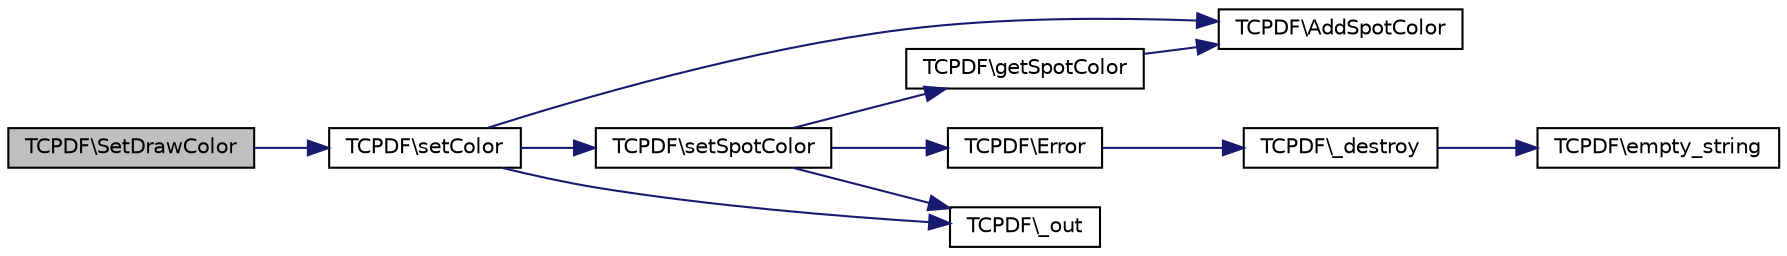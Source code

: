digraph G
{
  edge [fontname="Helvetica",fontsize="10",labelfontname="Helvetica",labelfontsize="10"];
  node [fontname="Helvetica",fontsize="10",shape=record];
  rankdir="LR";
  Node1 [label="TCPDF\\SetDrawColor",height=0.2,width=0.4,color="black", fillcolor="grey75", style="filled" fontcolor="black"];
  Node1 -> Node2 [color="midnightblue",fontsize="10",style="solid",fontname="Helvetica"];
  Node2 [label="TCPDF\\setColor",height=0.2,width=0.4,color="black", fillcolor="white", style="filled",URL="$classTCPDF.html#a8b80c7e5aae2bc717b469eda5ee755fd",tooltip="Defines the color used by the specified type (&#39;draw&#39;, &#39;fill&#39;, &#39;text&#39;)."];
  Node2 -> Node3 [color="midnightblue",fontsize="10",style="solid",fontname="Helvetica"];
  Node3 [label="TCPDF\\AddSpotColor",height=0.2,width=0.4,color="black", fillcolor="white", style="filled",URL="$classTCPDF.html#a082e1feab2282c76f5b7e2eaafc6f457",tooltip="Defines a new spot color."];
  Node2 -> Node4 [color="midnightblue",fontsize="10",style="solid",fontname="Helvetica"];
  Node4 [label="TCPDF\\setSpotColor",height=0.2,width=0.4,color="black", fillcolor="white", style="filled",URL="$classTCPDF.html#af8af438c6e81b9794dc8d37c8f602aaf",tooltip="Set the spot color for the specified type (&#39;draw&#39;, &#39;fill&#39;, &#39;text&#39;)."];
  Node4 -> Node5 [color="midnightblue",fontsize="10",style="solid",fontname="Helvetica"];
  Node5 [label="TCPDF\\getSpotColor",height=0.2,width=0.4,color="black", fillcolor="white", style="filled",URL="$classTCPDF.html#a29cc6f2fc282c8c0a3c3ea3e29729ec9",tooltip="Return the Spot color array."];
  Node5 -> Node3 [color="midnightblue",fontsize="10",style="solid",fontname="Helvetica"];
  Node4 -> Node6 [color="midnightblue",fontsize="10",style="solid",fontname="Helvetica"];
  Node6 [label="TCPDF\\Error",height=0.2,width=0.4,color="black", fillcolor="white", style="filled",URL="$classTCPDF.html#a27ecf2a6c86b4b7976ebfaf5912b0f91",tooltip="This method is automatically called in case of fatal error; it simply outputs the message and halts t..."];
  Node6 -> Node7 [color="midnightblue",fontsize="10",style="solid",fontname="Helvetica"];
  Node7 [label="TCPDF\\_destroy",height=0.2,width=0.4,color="black", fillcolor="white", style="filled",URL="$classTCPDF.html#ae91c72441bff1164a3ab9d237a4e1faa",tooltip="Unset all class variables except the following critical variables: internal_encoding, state, bufferlen, buffer and diskcache."];
  Node7 -> Node8 [color="midnightblue",fontsize="10",style="solid",fontname="Helvetica"];
  Node8 [label="TCPDF\\empty_string",height=0.2,width=0.4,color="black", fillcolor="white", style="filled",URL="$classTCPDF.html#a681e9cc13fa324d8e538a5873f3990c2",tooltip="Determine whether a string is empty."];
  Node4 -> Node9 [color="midnightblue",fontsize="10",style="solid",fontname="Helvetica"];
  Node9 [label="TCPDF\\_out",height=0.2,width=0.4,color="black", fillcolor="white", style="filled",URL="$classTCPDF.html#ac57877b76c37aef3195ad45731715b9e",tooltip="Output a string to the document."];
  Node2 -> Node9 [color="midnightblue",fontsize="10",style="solid",fontname="Helvetica"];
}
